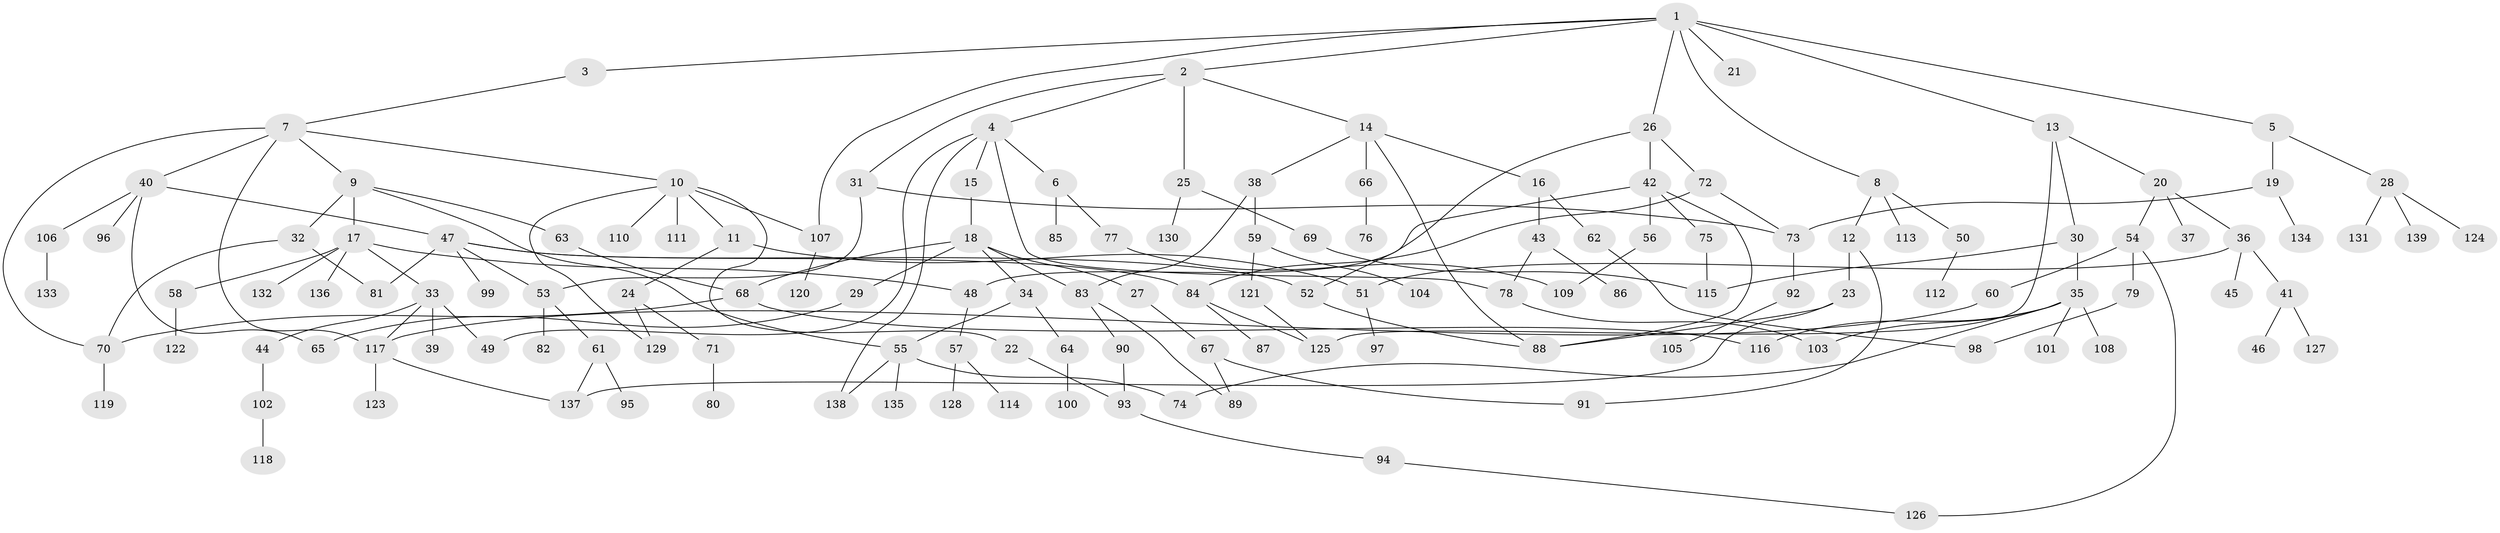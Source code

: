 // coarse degree distribution, {10: 0.010416666666666666, 8: 0.020833333333333332, 2: 0.2708333333333333, 6: 0.052083333333333336, 5: 0.09375, 3: 0.15625, 9: 0.010416666666666666, 4: 0.0625, 7: 0.010416666666666666, 1: 0.3125}
// Generated by graph-tools (version 1.1) at 2025/23/03/03/25 07:23:31]
// undirected, 139 vertices, 177 edges
graph export_dot {
graph [start="1"]
  node [color=gray90,style=filled];
  1;
  2;
  3;
  4;
  5;
  6;
  7;
  8;
  9;
  10;
  11;
  12;
  13;
  14;
  15;
  16;
  17;
  18;
  19;
  20;
  21;
  22;
  23;
  24;
  25;
  26;
  27;
  28;
  29;
  30;
  31;
  32;
  33;
  34;
  35;
  36;
  37;
  38;
  39;
  40;
  41;
  42;
  43;
  44;
  45;
  46;
  47;
  48;
  49;
  50;
  51;
  52;
  53;
  54;
  55;
  56;
  57;
  58;
  59;
  60;
  61;
  62;
  63;
  64;
  65;
  66;
  67;
  68;
  69;
  70;
  71;
  72;
  73;
  74;
  75;
  76;
  77;
  78;
  79;
  80;
  81;
  82;
  83;
  84;
  85;
  86;
  87;
  88;
  89;
  90;
  91;
  92;
  93;
  94;
  95;
  96;
  97;
  98;
  99;
  100;
  101;
  102;
  103;
  104;
  105;
  106;
  107;
  108;
  109;
  110;
  111;
  112;
  113;
  114;
  115;
  116;
  117;
  118;
  119;
  120;
  121;
  122;
  123;
  124;
  125;
  126;
  127;
  128;
  129;
  130;
  131;
  132;
  133;
  134;
  135;
  136;
  137;
  138;
  139;
  1 -- 2;
  1 -- 3;
  1 -- 5;
  1 -- 8;
  1 -- 13;
  1 -- 21;
  1 -- 26;
  1 -- 107;
  2 -- 4;
  2 -- 14;
  2 -- 25;
  2 -- 31;
  3 -- 7;
  4 -- 6;
  4 -- 15;
  4 -- 78;
  4 -- 138;
  4 -- 49;
  5 -- 19;
  5 -- 28;
  6 -- 77;
  6 -- 85;
  7 -- 9;
  7 -- 10;
  7 -- 40;
  7 -- 117;
  7 -- 70;
  8 -- 12;
  8 -- 50;
  8 -- 113;
  9 -- 17;
  9 -- 32;
  9 -- 63;
  9 -- 55;
  10 -- 11;
  10 -- 22;
  10 -- 107;
  10 -- 110;
  10 -- 111;
  10 -- 129;
  11 -- 24;
  11 -- 51;
  12 -- 23;
  12 -- 91;
  13 -- 20;
  13 -- 30;
  13 -- 125;
  14 -- 16;
  14 -- 38;
  14 -- 66;
  14 -- 88;
  15 -- 18;
  16 -- 43;
  16 -- 62;
  17 -- 33;
  17 -- 48;
  17 -- 58;
  17 -- 132;
  17 -- 136;
  18 -- 27;
  18 -- 29;
  18 -- 34;
  18 -- 83;
  18 -- 68;
  19 -- 134;
  19 -- 73;
  20 -- 36;
  20 -- 37;
  20 -- 54;
  22 -- 93;
  23 -- 88;
  23 -- 137;
  24 -- 71;
  24 -- 129;
  25 -- 69;
  25 -- 130;
  26 -- 42;
  26 -- 52;
  26 -- 72;
  27 -- 67;
  28 -- 124;
  28 -- 131;
  28 -- 139;
  29 -- 65;
  30 -- 35;
  30 -- 115;
  31 -- 53;
  31 -- 73;
  32 -- 81;
  32 -- 70;
  33 -- 39;
  33 -- 44;
  33 -- 49;
  33 -- 117;
  34 -- 55;
  34 -- 64;
  35 -- 101;
  35 -- 103;
  35 -- 108;
  35 -- 116;
  35 -- 74;
  36 -- 41;
  36 -- 45;
  36 -- 51;
  38 -- 59;
  38 -- 83;
  40 -- 47;
  40 -- 96;
  40 -- 106;
  40 -- 65;
  41 -- 46;
  41 -- 127;
  42 -- 56;
  42 -- 75;
  42 -- 88;
  42 -- 48;
  43 -- 86;
  43 -- 78;
  44 -- 102;
  47 -- 81;
  47 -- 84;
  47 -- 99;
  47 -- 53;
  47 -- 52;
  48 -- 57;
  50 -- 112;
  51 -- 97;
  52 -- 88;
  53 -- 61;
  53 -- 82;
  54 -- 60;
  54 -- 79;
  54 -- 126;
  55 -- 74;
  55 -- 135;
  55 -- 138;
  56 -- 109;
  57 -- 114;
  57 -- 128;
  58 -- 122;
  59 -- 104;
  59 -- 121;
  60 -- 117;
  61 -- 95;
  61 -- 137;
  62 -- 98;
  63 -- 68;
  64 -- 100;
  66 -- 76;
  67 -- 89;
  67 -- 91;
  68 -- 70;
  68 -- 116;
  69 -- 115;
  70 -- 119;
  71 -- 80;
  72 -- 84;
  72 -- 73;
  73 -- 92;
  75 -- 115;
  77 -- 109;
  78 -- 103;
  79 -- 98;
  83 -- 90;
  83 -- 89;
  84 -- 87;
  84 -- 125;
  90 -- 93;
  92 -- 105;
  93 -- 94;
  94 -- 126;
  102 -- 118;
  106 -- 133;
  107 -- 120;
  117 -- 123;
  117 -- 137;
  121 -- 125;
}
